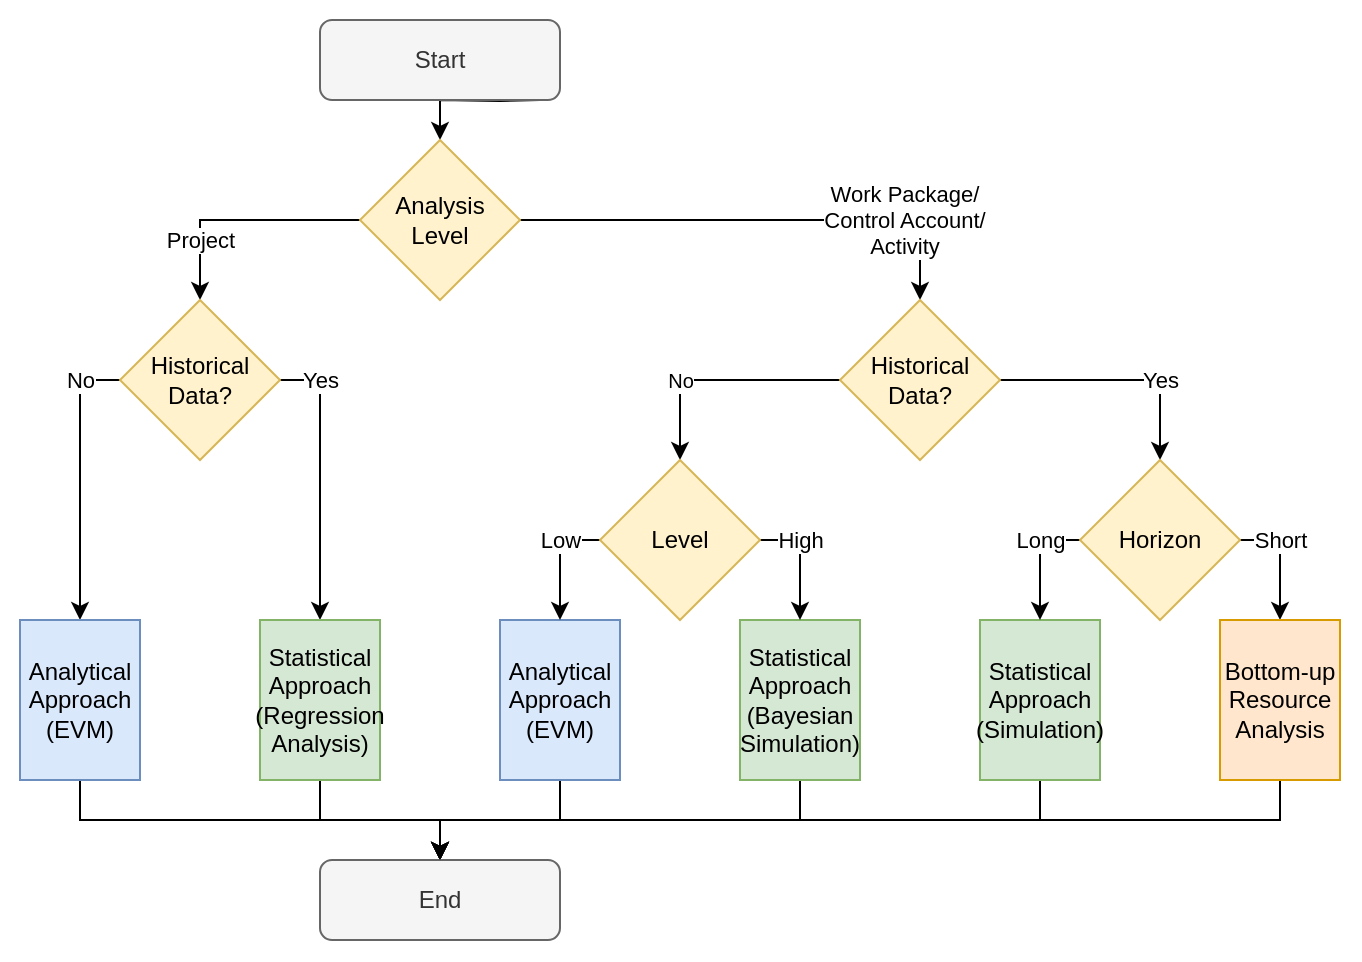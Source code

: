 <mxfile version="20.2.7" type="github">
  <diagram id="acJL9lrud-nmtxHIFzGs" name="Page-1">
    <mxGraphModel dx="1422" dy="786" grid="1" gridSize="10" guides="1" tooltips="1" connect="1" arrows="1" fold="1" page="0" pageScale="1" pageWidth="827" pageHeight="1169" math="0" shadow="0">
      <root>
        <mxCell id="0" />
        <mxCell id="1" parent="0" />
        <mxCell id="mx9zaWOZIJhzbbqsfQjD-37" value="" style="rounded=0;whiteSpace=wrap;html=1;fontSize=10;strokeColor=none;" parent="1" vertex="1">
          <mxGeometry x="60" y="90" width="680" height="480" as="geometry" />
        </mxCell>
        <mxCell id="mx9zaWOZIJhzbbqsfQjD-8" style="edgeStyle=orthogonalEdgeStyle;rounded=0;orthogonalLoop=1;jettySize=auto;html=1;exitX=0.5;exitY=1;exitDx=0;exitDy=0;entryX=0.5;entryY=0;entryDx=0;entryDy=0;" parent="1" target="mx9zaWOZIJhzbbqsfQjD-4" edge="1">
          <mxGeometry relative="1" as="geometry">
            <mxPoint x="330" y="140" as="sourcePoint" />
          </mxGeometry>
        </mxCell>
        <mxCell id="mx9zaWOZIJhzbbqsfQjD-3" value="Start" style="rounded=1;whiteSpace=wrap;html=1;fillColor=#f5f5f5;fontColor=#333333;strokeColor=#666666;" parent="1" vertex="1">
          <mxGeometry x="220" y="100" width="120" height="40" as="geometry" />
        </mxCell>
        <mxCell id="mx9zaWOZIJhzbbqsfQjD-6" value="Work Package/&lt;br&gt;Control Account/&lt;br&gt;Activity" style="edgeStyle=orthogonalEdgeStyle;rounded=0;orthogonalLoop=1;jettySize=auto;html=1;exitX=1;exitY=0.5;exitDx=0;exitDy=0;entryX=0.5;entryY=0;entryDx=0;entryDy=0;" parent="1" source="mx9zaWOZIJhzbbqsfQjD-4" target="mx9zaWOZIJhzbbqsfQjD-5" edge="1">
          <mxGeometry x="0.6" relative="1" as="geometry">
            <mxPoint as="offset" />
          </mxGeometry>
        </mxCell>
        <mxCell id="mx9zaWOZIJhzbbqsfQjD-7" value="Project" style="edgeStyle=orthogonalEdgeStyle;rounded=0;orthogonalLoop=1;jettySize=auto;html=1;exitX=0;exitY=0.5;exitDx=0;exitDy=0;entryX=0.5;entryY=0;entryDx=0;entryDy=0;" parent="1" source="mx9zaWOZIJhzbbqsfQjD-4" target="mx9zaWOZIJhzbbqsfQjD-25" edge="1">
          <mxGeometry x="0.5" relative="1" as="geometry">
            <mxPoint x="160" y="240" as="targetPoint" />
            <Array as="points">
              <mxPoint x="160" y="200" />
            </Array>
            <mxPoint as="offset" />
          </mxGeometry>
        </mxCell>
        <mxCell id="mx9zaWOZIJhzbbqsfQjD-4" value="Analysis &lt;br&gt;Level" style="rhombus;whiteSpace=wrap;html=1;fillColor=#fff2cc;strokeColor=#d6b656;" parent="1" vertex="1">
          <mxGeometry x="240" y="160" width="80" height="80" as="geometry" />
        </mxCell>
        <mxCell id="mx9zaWOZIJhzbbqsfQjD-19" value="Yes" style="edgeStyle=orthogonalEdgeStyle;rounded=0;orthogonalLoop=1;jettySize=auto;html=1;exitX=1;exitY=0.5;exitDx=0;exitDy=0;entryX=0.5;entryY=0;entryDx=0;entryDy=0;" parent="1" source="mx9zaWOZIJhzbbqsfQjD-5" target="mx9zaWOZIJhzbbqsfQjD-18" edge="1">
          <mxGeometry x="0.333" relative="1" as="geometry">
            <mxPoint as="offset" />
          </mxGeometry>
        </mxCell>
        <mxCell id="mx9zaWOZIJhzbbqsfQjD-44" value="No" style="edgeStyle=orthogonalEdgeStyle;rounded=0;orthogonalLoop=1;jettySize=auto;html=1;exitX=0;exitY=0.5;exitDx=0;exitDy=0;entryX=0.5;entryY=0;entryDx=0;entryDy=0;fontSize=10;" parent="1" source="mx9zaWOZIJhzbbqsfQjD-5" target="mx9zaWOZIJhzbbqsfQjD-41" edge="1">
          <mxGeometry x="0.333" relative="1" as="geometry">
            <mxPoint as="offset" />
          </mxGeometry>
        </mxCell>
        <mxCell id="mx9zaWOZIJhzbbqsfQjD-5" value="Historical Data?" style="rhombus;whiteSpace=wrap;html=1;fillColor=#fff2cc;strokeColor=#d6b656;" parent="1" vertex="1">
          <mxGeometry x="480" y="240" width="80" height="80" as="geometry" />
        </mxCell>
        <mxCell id="iUq55o8itUFIv4YZFX-q-7" style="edgeStyle=orthogonalEdgeStyle;rounded=0;orthogonalLoop=1;jettySize=auto;html=1;exitX=0.5;exitY=1;exitDx=0;exitDy=0;entryX=0.5;entryY=0;entryDx=0;entryDy=0;fontSize=11;" edge="1" parent="1" source="mx9zaWOZIJhzbbqsfQjD-9" target="mx9zaWOZIJhzbbqsfQjD-30">
          <mxGeometry relative="1" as="geometry" />
        </mxCell>
        <mxCell id="mx9zaWOZIJhzbbqsfQjD-9" value="Statistical Approach (Simulation)" style="rounded=0;whiteSpace=wrap;html=1;fillColor=#d5e8d4;strokeColor=#82b366;" parent="1" vertex="1">
          <mxGeometry x="550" y="400" width="60" height="80" as="geometry" />
        </mxCell>
        <mxCell id="mx9zaWOZIJhzbbqsfQjD-22" value="Long" style="edgeStyle=orthogonalEdgeStyle;rounded=0;orthogonalLoop=1;jettySize=auto;html=1;exitX=0;exitY=0.5;exitDx=0;exitDy=0;entryX=0.5;entryY=0;entryDx=0;entryDy=0;" parent="1" source="mx9zaWOZIJhzbbqsfQjD-18" target="mx9zaWOZIJhzbbqsfQjD-9" edge="1">
          <mxGeometry x="-0.334" relative="1" as="geometry">
            <mxPoint x="570" y="400" as="targetPoint" />
            <mxPoint as="offset" />
          </mxGeometry>
        </mxCell>
        <mxCell id="mx9zaWOZIJhzbbqsfQjD-23" value="Short" style="edgeStyle=orthogonalEdgeStyle;rounded=0;orthogonalLoop=1;jettySize=auto;html=1;exitX=1;exitY=0.5;exitDx=0;exitDy=0;entryX=0.5;entryY=0;entryDx=0;entryDy=0;" parent="1" source="mx9zaWOZIJhzbbqsfQjD-18" target="mx9zaWOZIJhzbbqsfQjD-20" edge="1">
          <mxGeometry x="-0.334" relative="1" as="geometry">
            <mxPoint as="offset" />
          </mxGeometry>
        </mxCell>
        <mxCell id="mx9zaWOZIJhzbbqsfQjD-18" value="Horizon" style="rhombus;whiteSpace=wrap;html=1;fillColor=#fff2cc;strokeColor=#d6b656;" parent="1" vertex="1">
          <mxGeometry x="600" y="320" width="80" height="80" as="geometry" />
        </mxCell>
        <mxCell id="iUq55o8itUFIv4YZFX-q-8" style="edgeStyle=orthogonalEdgeStyle;rounded=0;orthogonalLoop=1;jettySize=auto;html=1;exitX=0.5;exitY=1;exitDx=0;exitDy=0;entryX=0.5;entryY=0;entryDx=0;entryDy=0;fontSize=11;" edge="1" parent="1" source="mx9zaWOZIJhzbbqsfQjD-20" target="mx9zaWOZIJhzbbqsfQjD-30">
          <mxGeometry relative="1" as="geometry" />
        </mxCell>
        <mxCell id="mx9zaWOZIJhzbbqsfQjD-20" value="Bottom-up Resource Analysis" style="rounded=0;whiteSpace=wrap;html=1;fillColor=#ffe6cc;strokeColor=#d79b00;" parent="1" vertex="1">
          <mxGeometry x="670" y="400" width="60" height="80" as="geometry" />
        </mxCell>
        <mxCell id="iUq55o8itUFIv4YZFX-q-6" style="edgeStyle=orthogonalEdgeStyle;rounded=0;orthogonalLoop=1;jettySize=auto;html=1;exitX=0.5;exitY=1;exitDx=0;exitDy=0;entryX=0.5;entryY=0;entryDx=0;entryDy=0;fontSize=11;" edge="1" parent="1" source="mx9zaWOZIJhzbbqsfQjD-24" target="mx9zaWOZIJhzbbqsfQjD-30">
          <mxGeometry relative="1" as="geometry" />
        </mxCell>
        <mxCell id="mx9zaWOZIJhzbbqsfQjD-24" value="Statistical Approach (Bayesian Simulation)" style="rounded=0;whiteSpace=wrap;html=1;fillColor=#d5e8d4;strokeColor=#82b366;" parent="1" vertex="1">
          <mxGeometry x="430" y="400" width="60" height="80" as="geometry" />
        </mxCell>
        <mxCell id="mx9zaWOZIJhzbbqsfQjD-27" value="Yes" style="edgeStyle=orthogonalEdgeStyle;rounded=0;orthogonalLoop=1;jettySize=auto;html=1;exitX=1;exitY=0.5;exitDx=0;exitDy=0;entryX=0.5;entryY=0;entryDx=0;entryDy=0;" parent="1" source="mx9zaWOZIJhzbbqsfQjD-25" target="mx9zaWOZIJhzbbqsfQjD-26" edge="1">
          <mxGeometry x="-0.714" relative="1" as="geometry">
            <Array as="points">
              <mxPoint x="220" y="280" />
            </Array>
            <mxPoint as="offset" />
          </mxGeometry>
        </mxCell>
        <mxCell id="mx9zaWOZIJhzbbqsfQjD-29" value="No" style="edgeStyle=orthogonalEdgeStyle;rounded=0;orthogonalLoop=1;jettySize=auto;html=1;exitX=0;exitY=0.5;exitDx=0;exitDy=0;entryX=0.5;entryY=0;entryDx=0;entryDy=0;" parent="1" source="mx9zaWOZIJhzbbqsfQjD-25" target="mx9zaWOZIJhzbbqsfQjD-28" edge="1">
          <mxGeometry x="-0.714" relative="1" as="geometry">
            <mxPoint as="offset" />
          </mxGeometry>
        </mxCell>
        <mxCell id="mx9zaWOZIJhzbbqsfQjD-25" value="Historical Data?" style="rhombus;whiteSpace=wrap;html=1;fillColor=#fff2cc;strokeColor=#d6b656;fontStyle=0" parent="1" vertex="1">
          <mxGeometry x="120" y="240" width="80" height="80" as="geometry" />
        </mxCell>
        <mxCell id="iUq55o8itUFIv4YZFX-q-4" style="edgeStyle=orthogonalEdgeStyle;rounded=0;orthogonalLoop=1;jettySize=auto;html=1;exitX=0.5;exitY=1;exitDx=0;exitDy=0;entryX=0.5;entryY=0;entryDx=0;entryDy=0;fontSize=11;" edge="1" parent="1" source="mx9zaWOZIJhzbbqsfQjD-26" target="mx9zaWOZIJhzbbqsfQjD-30">
          <mxGeometry relative="1" as="geometry" />
        </mxCell>
        <mxCell id="mx9zaWOZIJhzbbqsfQjD-26" value="Statistical Approach (Regression Analysis)" style="rounded=0;whiteSpace=wrap;html=1;fillColor=#d5e8d4;strokeColor=#82b366;" parent="1" vertex="1">
          <mxGeometry x="190" y="400" width="60" height="80" as="geometry" />
        </mxCell>
        <mxCell id="iUq55o8itUFIv4YZFX-q-3" style="edgeStyle=orthogonalEdgeStyle;rounded=0;orthogonalLoop=1;jettySize=auto;html=1;exitX=0.5;exitY=1;exitDx=0;exitDy=0;entryX=0.5;entryY=0;entryDx=0;entryDy=0;fontSize=11;" edge="1" parent="1" source="mx9zaWOZIJhzbbqsfQjD-28" target="mx9zaWOZIJhzbbqsfQjD-30">
          <mxGeometry relative="1" as="geometry" />
        </mxCell>
        <mxCell id="mx9zaWOZIJhzbbqsfQjD-28" value="Analytical Approach (EVM)" style="rounded=0;whiteSpace=wrap;html=1;fillColor=#dae8fc;strokeColor=#6c8ebf;" parent="1" vertex="1">
          <mxGeometry x="70" y="400" width="60" height="80" as="geometry" />
        </mxCell>
        <mxCell id="mx9zaWOZIJhzbbqsfQjD-30" value="End" style="rounded=1;whiteSpace=wrap;html=1;fillColor=#f5f5f5;fontColor=#333333;strokeColor=#666666;" parent="1" vertex="1">
          <mxGeometry x="220" y="520" width="120" height="40" as="geometry" />
        </mxCell>
        <mxCell id="iUq55o8itUFIv4YZFX-q-5" style="edgeStyle=orthogonalEdgeStyle;rounded=0;orthogonalLoop=1;jettySize=auto;html=1;exitX=0.5;exitY=1;exitDx=0;exitDy=0;entryX=0.5;entryY=0;entryDx=0;entryDy=0;fontSize=11;" edge="1" parent="1" source="mx9zaWOZIJhzbbqsfQjD-39" target="mx9zaWOZIJhzbbqsfQjD-30">
          <mxGeometry relative="1" as="geometry" />
        </mxCell>
        <mxCell id="mx9zaWOZIJhzbbqsfQjD-39" value="Analytical Approach (EVM)" style="rounded=0;whiteSpace=wrap;html=1;fillColor=#dae8fc;strokeColor=#6c8ebf;" parent="1" vertex="1">
          <mxGeometry x="310" y="400" width="60" height="80" as="geometry" />
        </mxCell>
        <mxCell id="mx9zaWOZIJhzbbqsfQjD-45" value="&lt;font style=&quot;font-size: 11px;&quot;&gt;Low&lt;/font&gt;" style="edgeStyle=orthogonalEdgeStyle;rounded=0;orthogonalLoop=1;jettySize=auto;html=1;exitX=0;exitY=0.5;exitDx=0;exitDy=0;entryX=0.5;entryY=0;entryDx=0;entryDy=0;fontSize=10;" parent="1" source="mx9zaWOZIJhzbbqsfQjD-41" target="mx9zaWOZIJhzbbqsfQjD-39" edge="1">
          <mxGeometry x="-0.334" relative="1" as="geometry">
            <mxPoint as="offset" />
            <Array as="points">
              <mxPoint x="340" y="360" />
            </Array>
          </mxGeometry>
        </mxCell>
        <mxCell id="mx9zaWOZIJhzbbqsfQjD-46" value="&lt;font style=&quot;font-size: 11px;&quot;&gt;High&lt;/font&gt;" style="edgeStyle=orthogonalEdgeStyle;rounded=0;orthogonalLoop=1;jettySize=auto;html=1;exitX=1;exitY=0.5;exitDx=0;exitDy=0;entryX=0.5;entryY=0;entryDx=0;entryDy=0;fontSize=10;" parent="1" source="mx9zaWOZIJhzbbqsfQjD-41" target="mx9zaWOZIJhzbbqsfQjD-24" edge="1">
          <mxGeometry x="-0.334" relative="1" as="geometry">
            <mxPoint as="offset" />
          </mxGeometry>
        </mxCell>
        <mxCell id="mx9zaWOZIJhzbbqsfQjD-41" value="Level" style="rhombus;whiteSpace=wrap;html=1;fillColor=#fff2cc;strokeColor=#d6b656;" parent="1" vertex="1">
          <mxGeometry x="360" y="320" width="80" height="80" as="geometry" />
        </mxCell>
      </root>
    </mxGraphModel>
  </diagram>
</mxfile>
